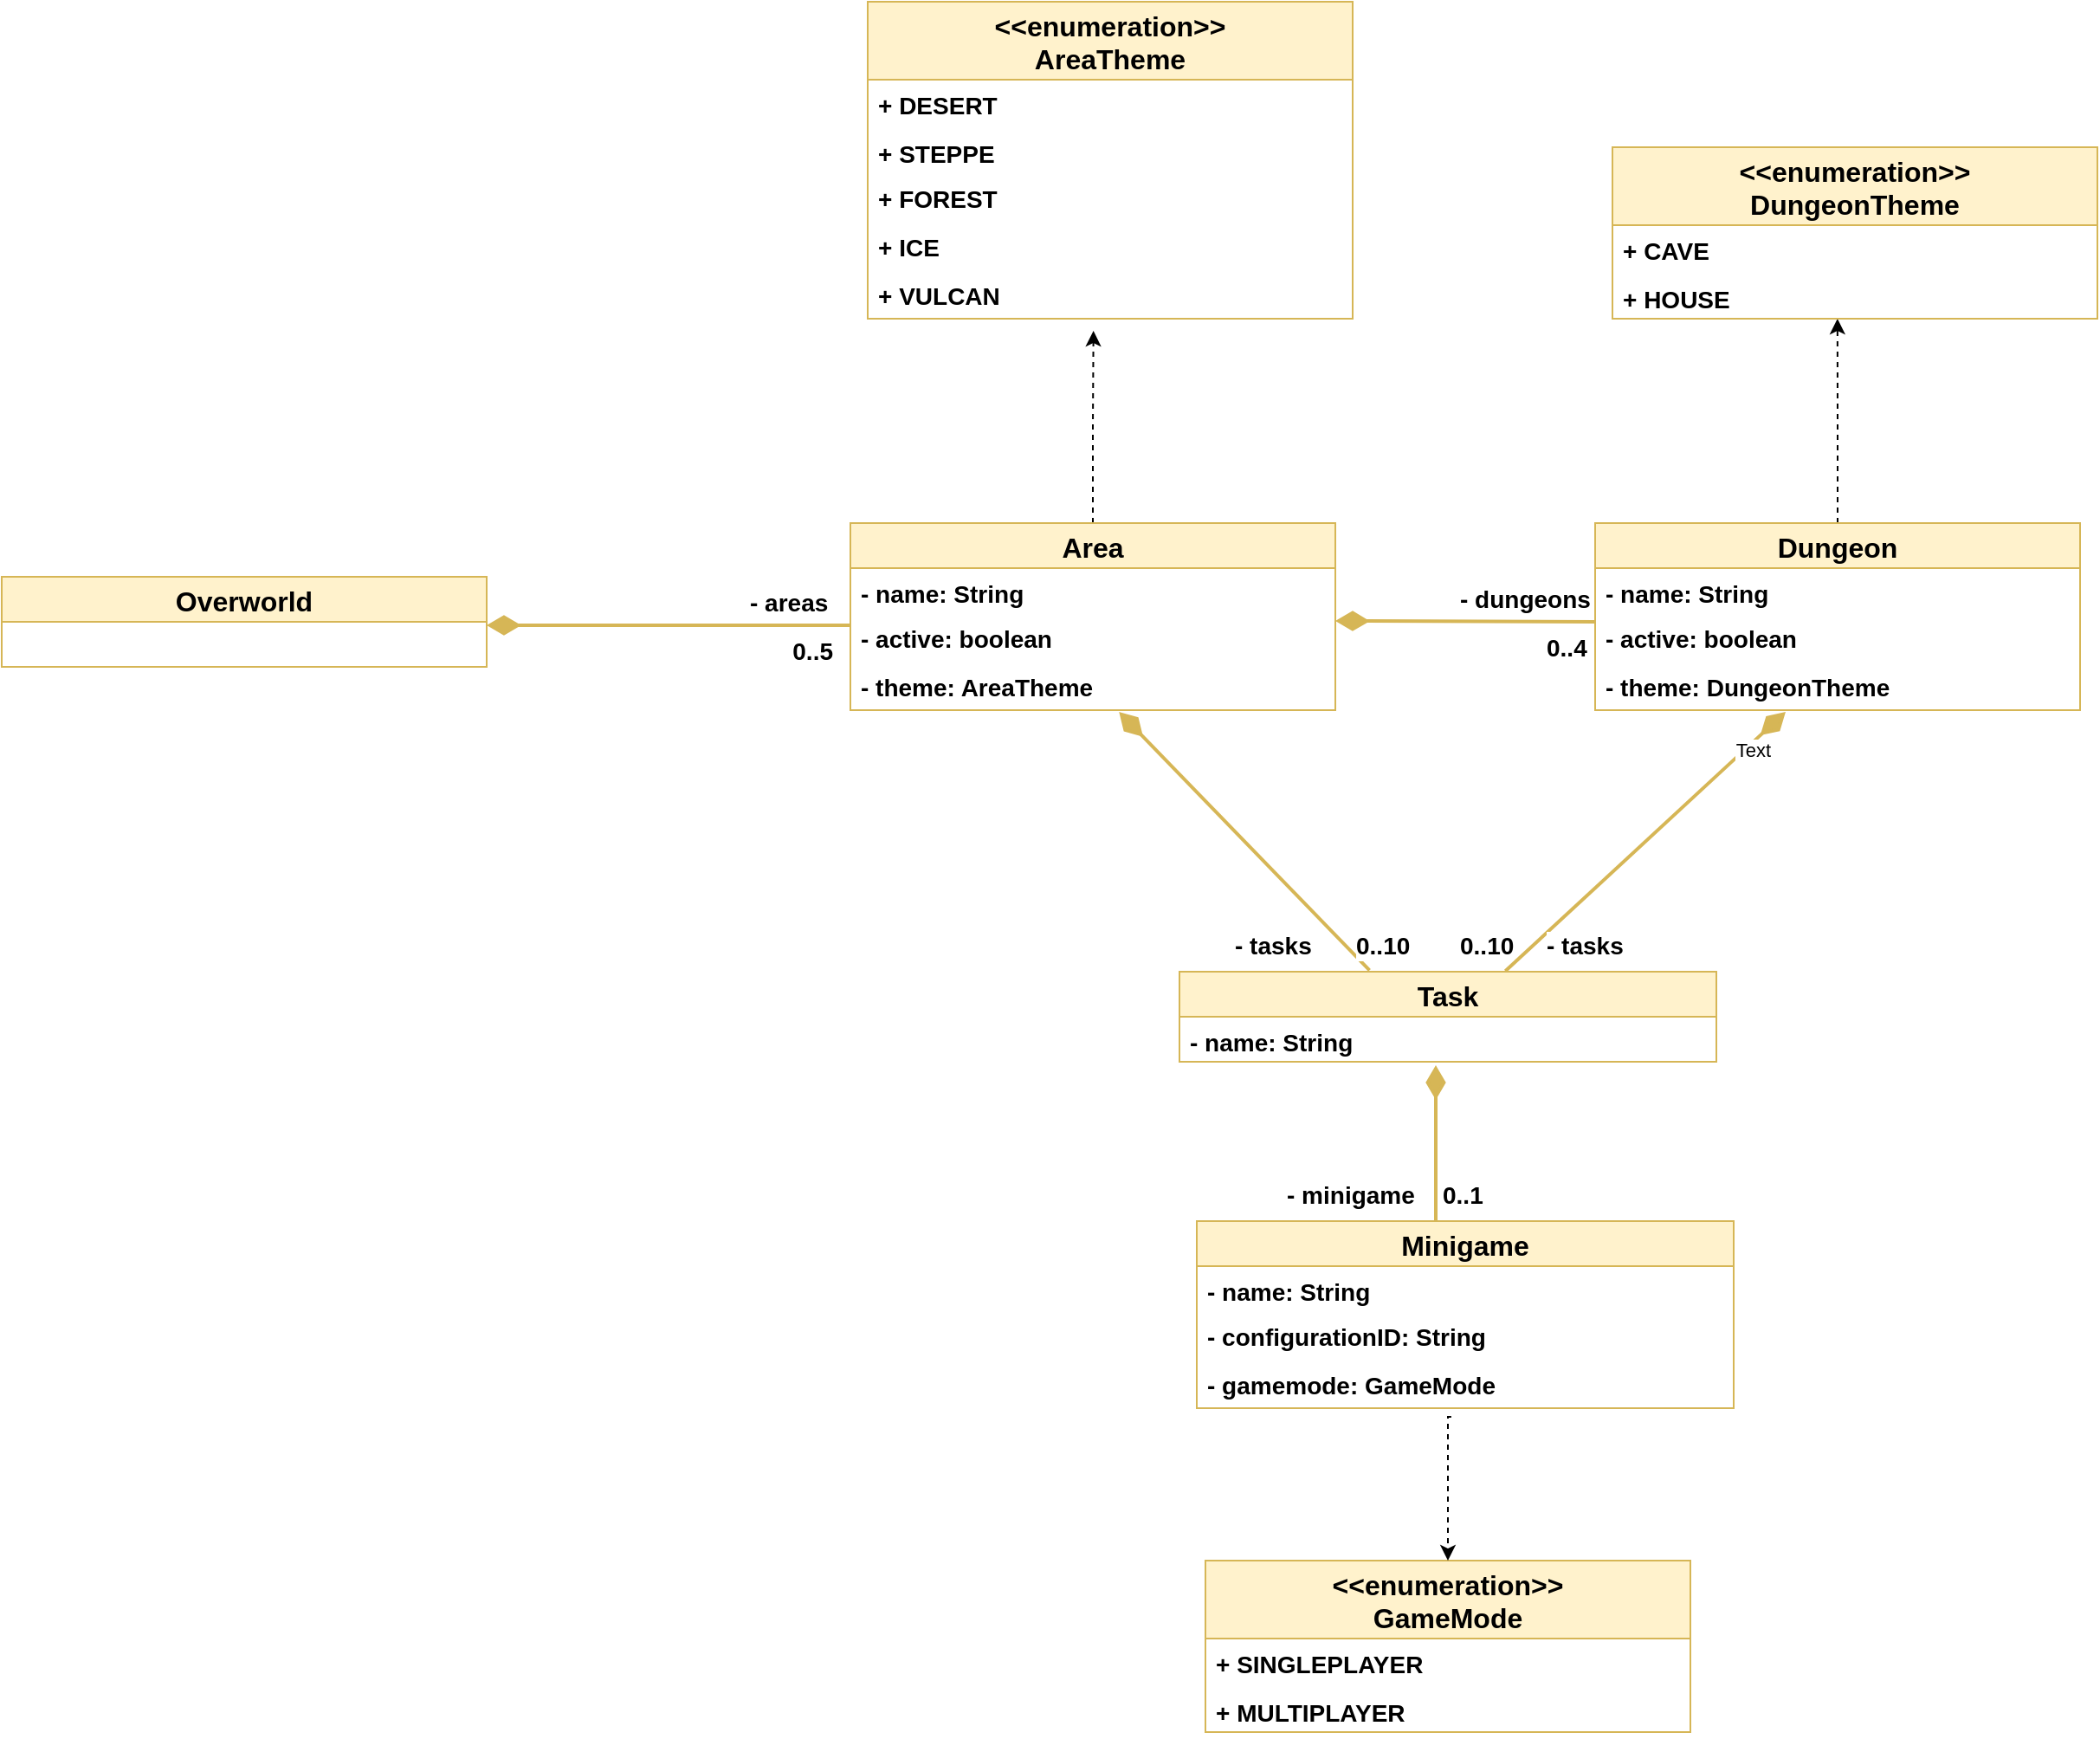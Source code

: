 <mxfile version="15.4.0" type="device"><diagram id="Trhk03IO0cePcJVsCfn0" name="Page-1"><mxGraphModel dx="1348" dy="816" grid="1" gridSize="10" guides="1" tooltips="1" connect="1" arrows="1" fold="1" page="1" pageScale="1" pageWidth="3300" pageHeight="4681" math="0" shadow="0"><root><mxCell id="0"/><mxCell id="1" parent="0"/><mxCell id="BtccCzZOTt9qQ274DKxD-7" value="Overworld" style="swimlane;fontStyle=1;childLayout=stackLayout;horizontal=1;startSize=26;fillColor=#fff2cc;horizontalStack=0;resizeParent=1;resizeParentMax=0;resizeLast=0;collapsible=1;marginBottom=0;strokeColor=#d6b656;fontSize=16;" parent="1" vertex="1"><mxGeometry x="630" y="1092" width="280" height="52" as="geometry"/></mxCell><mxCell id="x7i12IOn4CMKnLEdm9Hq-21" style="edgeStyle=orthogonalEdgeStyle;rounded=0;orthogonalLoop=1;jettySize=auto;html=1;exitX=0.5;exitY=0;exitDx=0;exitDy=0;dashed=1;" parent="1" source="Ps4X49qzIkRpTnY57xYK-1" edge="1"><mxGeometry relative="1" as="geometry"><mxPoint x="1260.333" y="950" as="targetPoint"/></mxGeometry></mxCell><mxCell id="Ps4X49qzIkRpTnY57xYK-1" value="Area" style="swimlane;fontStyle=1;childLayout=stackLayout;horizontal=1;startSize=26;fillColor=#fff2cc;horizontalStack=0;resizeParent=1;resizeParentMax=0;resizeLast=0;collapsible=1;marginBottom=0;strokeColor=#d6b656;fontSize=16;" parent="1" vertex="1"><mxGeometry x="1120" y="1061" width="280" height="108" as="geometry"/></mxCell><mxCell id="Ps4X49qzIkRpTnY57xYK-2" value="- name: String " style="text;strokeColor=none;fillColor=none;align=left;verticalAlign=top;spacingLeft=4;spacingRight=4;overflow=hidden;rotatable=0;points=[[0,0.5],[1,0.5]];portConstraint=eastwest;fontStyle=1;fontSize=14;" parent="Ps4X49qzIkRpTnY57xYK-1" vertex="1"><mxGeometry y="26" width="280" height="26" as="geometry"/></mxCell><mxCell id="Ps4X49qzIkRpTnY57xYK-3" value="- active: boolean" style="text;strokeColor=none;fillColor=none;align=left;verticalAlign=top;spacingLeft=4;spacingRight=4;overflow=hidden;rotatable=0;points=[[0,0.5],[1,0.5]];portConstraint=eastwest;fontStyle=1;fontSize=14;" parent="Ps4X49qzIkRpTnY57xYK-1" vertex="1"><mxGeometry y="52" width="280" height="28" as="geometry"/></mxCell><mxCell id="x7i12IOn4CMKnLEdm9Hq-22" value="- theme: AreaTheme" style="text;strokeColor=none;fillColor=none;align=left;verticalAlign=top;spacingLeft=4;spacingRight=4;overflow=hidden;rotatable=0;points=[[0,0.5],[1,0.5]];portConstraint=eastwest;fontStyle=1;fontSize=14;" parent="Ps4X49qzIkRpTnY57xYK-1" vertex="1"><mxGeometry y="80" width="280" height="28" as="geometry"/></mxCell><mxCell id="Ps4X49qzIkRpTnY57xYK-7" value="0..5" style="resizable=0;html=1;align=right;verticalAlign=top;labelBackgroundColor=#ffffff;fontSize=14;fontStyle=1" parent="1" connectable="0" vertex="1"><mxGeometry x="1110.0" y="1119.998" as="geometry"/></mxCell><mxCell id="Ps4X49qzIkRpTnY57xYK-9" value="" style="endArrow=none;html=1;endSize=12;startArrow=diamondThin;startSize=14;startFill=1;strokeWidth=2;fontSize=14;fillColor=#fff2cc;strokeColor=#d6b656;endFill=0;fontStyle=1;rounded=0;" parent="1" edge="1"><mxGeometry relative="1" as="geometry"><mxPoint x="910" y="1120" as="sourcePoint"/><mxPoint x="1120" y="1120" as="targetPoint"/><Array as="points"><mxPoint x="1120" y="1120"/></Array></mxGeometry></mxCell><mxCell id="x7i12IOn4CMKnLEdm9Hq-24" value="" style="edgeStyle=orthogonalEdgeStyle;rounded=0;orthogonalLoop=1;jettySize=auto;html=1;dashed=1;entryX=0.464;entryY=1;entryDx=0;entryDy=0;entryPerimeter=0;" parent="1" source="Ps4X49qzIkRpTnY57xYK-14" target="x7i12IOn4CMKnLEdm9Hq-3" edge="1"><mxGeometry relative="1" as="geometry"/></mxCell><mxCell id="Ps4X49qzIkRpTnY57xYK-14" value="Dungeon" style="swimlane;fontStyle=1;childLayout=stackLayout;horizontal=1;startSize=26;fillColor=#fff2cc;horizontalStack=0;resizeParent=1;resizeParentMax=0;resizeLast=0;collapsible=1;marginBottom=0;strokeColor=#d6b656;fontSize=16;" parent="1" vertex="1"><mxGeometry x="1550" y="1061" width="280" height="108" as="geometry"/></mxCell><mxCell id="Ps4X49qzIkRpTnY57xYK-15" value="- name: String " style="text;strokeColor=none;fillColor=none;align=left;verticalAlign=top;spacingLeft=4;spacingRight=4;overflow=hidden;rotatable=0;points=[[0,0.5],[1,0.5]];portConstraint=eastwest;fontStyle=1;fontSize=14;" parent="Ps4X49qzIkRpTnY57xYK-14" vertex="1"><mxGeometry y="26" width="280" height="26" as="geometry"/></mxCell><mxCell id="Ps4X49qzIkRpTnY57xYK-16" value="- active: boolean" style="text;strokeColor=none;fillColor=none;align=left;verticalAlign=top;spacingLeft=4;spacingRight=4;overflow=hidden;rotatable=0;points=[[0,0.5],[1,0.5]];portConstraint=eastwest;fontStyle=1;fontSize=14;" parent="Ps4X49qzIkRpTnY57xYK-14" vertex="1"><mxGeometry y="52" width="280" height="28" as="geometry"/></mxCell><mxCell id="x7i12IOn4CMKnLEdm9Hq-25" value="- theme: DungeonTheme" style="text;strokeColor=none;fillColor=none;align=left;verticalAlign=top;spacingLeft=4;spacingRight=4;overflow=hidden;rotatable=0;points=[[0,0.5],[1,0.5]];portConstraint=eastwest;fontStyle=1;fontSize=14;" parent="Ps4X49qzIkRpTnY57xYK-14" vertex="1"><mxGeometry y="80" width="280" height="28" as="geometry"/></mxCell><mxCell id="Ps4X49qzIkRpTnY57xYK-19" value="" style="endArrow=none;html=1;endSize=12;startArrow=diamondThin;startSize=14;startFill=1;strokeWidth=2;fontSize=14;fillColor=#fff2cc;strokeColor=#d6b656;endFill=0;fontStyle=1;rounded=0;" parent="1" edge="1"><mxGeometry relative="1" as="geometry"><mxPoint x="1400" y="1117.5" as="sourcePoint"/><mxPoint x="1550" y="1118" as="targetPoint"/><Array as="points"/></mxGeometry></mxCell><mxCell id="Ps4X49qzIkRpTnY57xYK-20" value="" style="resizable=0;html=1;align=left;verticalAlign=top;labelBackgroundColor=#ffffff;fontSize=14;fontStyle=1" parent="Ps4X49qzIkRpTnY57xYK-19" connectable="0" vertex="1"><mxGeometry x="-1" relative="1" as="geometry"><mxPoint x="10" y="1" as="offset"/></mxGeometry></mxCell><mxCell id="Ps4X49qzIkRpTnY57xYK-21" value="0..4" style="resizable=0;html=1;align=left;verticalAlign=top;labelBackgroundColor=#ffffff;fontSize=14;fontStyle=1" parent="1" connectable="0" vertex="1"><mxGeometry x="1520" y="1118" as="geometry"/></mxCell><mxCell id="Ps4X49qzIkRpTnY57xYK-22" value="&lt;div style=&quot;text-align: right&quot;&gt;&lt;font face=&quot;helvetica&quot;&gt;&lt;span style=&quot;font-size: 14px ; background-color: rgb(255 , 255 , 255)&quot;&gt;&lt;b&gt;- areas&lt;/b&gt;&lt;/span&gt;&lt;/font&gt;&lt;/div&gt;" style="text;whiteSpace=wrap;html=1;" parent="1" vertex="1"><mxGeometry x="1060" y="1092" width="120" height="30" as="geometry"/></mxCell><mxCell id="Ps4X49qzIkRpTnY57xYK-23" value="&lt;span style=&quot;color: rgb(0 , 0 , 0) ; font-family: &amp;#34;helvetica&amp;#34; ; font-size: 14px ; font-style: normal ; font-weight: 700 ; letter-spacing: normal ; text-align: right ; text-indent: 0px ; text-transform: none ; word-spacing: 0px ; background-color: rgb(255 , 255 , 255) ; display: inline ; float: none&quot;&gt;- dungeons&lt;/span&gt;" style="text;whiteSpace=wrap;html=1;" parent="1" vertex="1"><mxGeometry x="1470" y="1090" width="120" height="30" as="geometry"/></mxCell><mxCell id="Ps4X49qzIkRpTnY57xYK-24" value="Task" style="swimlane;fontStyle=1;childLayout=stackLayout;horizontal=1;startSize=26;fillColor=#fff2cc;horizontalStack=0;resizeParent=1;resizeParentMax=0;resizeLast=0;collapsible=1;marginBottom=0;strokeColor=#d6b656;fontSize=16;" parent="1" vertex="1"><mxGeometry x="1310" y="1320" width="310" height="52" as="geometry"/></mxCell><mxCell id="Ps4X49qzIkRpTnY57xYK-25" value="- name: String " style="text;strokeColor=none;fillColor=none;align=left;verticalAlign=top;spacingLeft=4;spacingRight=4;overflow=hidden;rotatable=0;points=[[0,0.5],[1,0.5]];portConstraint=eastwest;fontStyle=1;fontSize=14;" parent="Ps4X49qzIkRpTnY57xYK-24" vertex="1"><mxGeometry y="26" width="310" height="26" as="geometry"/></mxCell><mxCell id="Ps4X49qzIkRpTnY57xYK-30" value="" style="endArrow=none;html=1;endSize=12;startArrow=diamondThin;startSize=14;startFill=1;strokeWidth=2;fontSize=14;fillColor=#fff2cc;strokeColor=#d6b656;endFill=0;fontStyle=1;rounded=0;entryX=0.354;entryY=-0.015;entryDx=0;entryDy=0;exitX=0.554;exitY=1.036;exitDx=0;exitDy=0;exitPerimeter=0;entryPerimeter=0;" parent="1" source="x7i12IOn4CMKnLEdm9Hq-22" target="Ps4X49qzIkRpTnY57xYK-24" edge="1"><mxGeometry relative="1" as="geometry"><mxPoint x="1270.08" y="1191.012" as="sourcePoint"/><mxPoint x="1810" y="1310.5" as="targetPoint"/><Array as="points"/></mxGeometry></mxCell><mxCell id="Ps4X49qzIkRpTnY57xYK-32" value="" style="endArrow=none;html=1;endSize=12;startArrow=diamondThin;startSize=14;startFill=1;strokeWidth=2;fontSize=14;fillColor=#fff2cc;strokeColor=#d6b656;endFill=0;fontStyle=1;rounded=0;entryX=0.607;entryY=-0.007;entryDx=0;entryDy=0;entryPerimeter=0;" parent="1" target="Ps4X49qzIkRpTnY57xYK-24" edge="1"><mxGeometry relative="1" as="geometry"><mxPoint x="1660" y="1170" as="sourcePoint"/><mxPoint x="1759.52" y="1346.95" as="targetPoint"/><Array as="points"/></mxGeometry></mxCell><mxCell id="x7i12IOn4CMKnLEdm9Hq-26" value="Text" style="edgeLabel;html=1;align=center;verticalAlign=middle;resizable=0;points=[];" parent="Ps4X49qzIkRpTnY57xYK-32" vertex="1" connectable="0"><mxGeometry x="-0.742" y="3" relative="1" as="geometry"><mxPoint as="offset"/></mxGeometry></mxCell><mxCell id="Ps4X49qzIkRpTnY57xYK-35" value="&lt;span style=&quot;color: rgb(0 , 0 , 0) ; font-family: &amp;#34;helvetica&amp;#34; ; font-size: 14px ; font-style: normal ; font-weight: 700 ; letter-spacing: normal ; text-align: right ; text-indent: 0px ; text-transform: none ; word-spacing: 0px ; background-color: rgb(255 , 255 , 255) ; display: inline ; float: none&quot;&gt;- tasks&lt;/span&gt;" style="text;whiteSpace=wrap;html=1;" parent="1" vertex="1"><mxGeometry x="1340" y="1290" width="120" height="30" as="geometry"/></mxCell><mxCell id="Ps4X49qzIkRpTnY57xYK-42" value="0..10" style="resizable=0;html=1;align=left;verticalAlign=top;labelBackgroundColor=#ffffff;fontSize=14;fontStyle=1" parent="1" connectable="0" vertex="1"><mxGeometry x="1410" y="1290.002" as="geometry"/></mxCell><mxCell id="Ps4X49qzIkRpTnY57xYK-43" value="0..10" style="resizable=0;html=1;align=left;verticalAlign=top;labelBackgroundColor=#ffffff;fontSize=14;fontStyle=1" parent="1" connectable="0" vertex="1"><mxGeometry x="1470" y="1290.002" as="geometry"/></mxCell><mxCell id="Ps4X49qzIkRpTnY57xYK-44" value="Minigame" style="swimlane;fontStyle=1;childLayout=stackLayout;horizontal=1;startSize=26;fillColor=#fff2cc;horizontalStack=0;resizeParent=1;resizeParentMax=0;resizeLast=0;collapsible=1;marginBottom=0;strokeColor=#d6b656;fontSize=16;" parent="1" vertex="1"><mxGeometry x="1320" y="1464" width="310" height="108" as="geometry"/></mxCell><mxCell id="Ps4X49qzIkRpTnY57xYK-45" value="- name: String" style="text;strokeColor=none;fillColor=none;align=left;verticalAlign=top;spacingLeft=4;spacingRight=4;overflow=hidden;rotatable=0;points=[[0,0.5],[1,0.5]];portConstraint=eastwest;fontStyle=1;fontSize=14;" parent="Ps4X49qzIkRpTnY57xYK-44" vertex="1"><mxGeometry y="26" width="310" height="26" as="geometry"/></mxCell><mxCell id="Ps4X49qzIkRpTnY57xYK-46" value="- configurationID: String" style="text;strokeColor=none;fillColor=none;align=left;verticalAlign=top;spacingLeft=4;spacingRight=4;overflow=hidden;rotatable=0;points=[[0,0.5],[1,0.5]];portConstraint=eastwest;fontStyle=1;fontSize=14;" parent="Ps4X49qzIkRpTnY57xYK-44" vertex="1"><mxGeometry y="52" width="310" height="28" as="geometry"/></mxCell><mxCell id="x7i12IOn4CMKnLEdm9Hq-28" value="- gamemode: GameMode" style="text;strokeColor=none;fillColor=none;align=left;verticalAlign=top;spacingLeft=4;spacingRight=4;overflow=hidden;rotatable=0;points=[[0,0.5],[1,0.5]];portConstraint=eastwest;fontStyle=1;fontSize=14;" parent="Ps4X49qzIkRpTnY57xYK-44" vertex="1"><mxGeometry y="80" width="310" height="28" as="geometry"/></mxCell><mxCell id="Ps4X49qzIkRpTnY57xYK-50" value="" style="endArrow=none;html=1;endSize=12;startArrow=diamondThin;startSize=14;startFill=1;strokeWidth=2;fontSize=14;fillColor=#fff2cc;strokeColor=#d6b656;endFill=0;fontStyle=1;rounded=0;entryX=0.607;entryY=-0.007;entryDx=0;entryDy=0;entryPerimeter=0;" parent="1" edge="1"><mxGeometry relative="1" as="geometry"><mxPoint x="1458" y="1374" as="sourcePoint"/><mxPoint x="1458" y="1463.998" as="targetPoint"/><Array as="points"/></mxGeometry></mxCell><mxCell id="Ps4X49qzIkRpTnY57xYK-52" value="0..1" style="resizable=0;html=1;align=left;verticalAlign=top;labelBackgroundColor=#ffffff;fontSize=14;fontStyle=1" parent="1" connectable="0" vertex="1"><mxGeometry x="1460" y="1434.002" as="geometry"/></mxCell><mxCell id="Ps4X49qzIkRpTnY57xYK-53" value="&lt;span style=&quot;color: rgb(0 , 0 , 0) ; font-family: &amp;#34;helvetica&amp;#34; ; font-size: 14px ; font-style: normal ; font-weight: 700 ; letter-spacing: normal ; text-align: right ; text-indent: 0px ; text-transform: none ; word-spacing: 0px ; background-color: rgb(255 , 255 , 255) ; display: inline ; float: none&quot;&gt;- minigame&lt;/span&gt;" style="text;whiteSpace=wrap;html=1;" parent="1" vertex="1"><mxGeometry x="1370" y="1434" width="80" height="30" as="geometry"/></mxCell><mxCell id="1oNjJi6m0oy2ojK_dOso-2" value="&lt;meta charset=&quot;utf-8&quot;&gt;&lt;span style=&quot;color: rgb(0, 0, 0); font-family: helvetica; font-size: 14px; font-style: normal; font-weight: 700; letter-spacing: normal; text-align: right; text-indent: 0px; text-transform: none; word-spacing: 0px; background-color: rgb(255, 255, 255); display: inline; float: none;&quot;&gt;- tasks&lt;/span&gt;" style="text;whiteSpace=wrap;html=1;" parent="1" vertex="1"><mxGeometry x="1520" y="1290" width="70" height="30" as="geometry"/></mxCell><object label="&lt;&lt;enumeration&gt;&gt;&#10;AreaTheme" id="rAiVpovg1wDFQcZ0PbbZ-1"><mxCell style="swimlane;fontStyle=1;childLayout=stackLayout;horizontal=1;startSize=45;fillColor=#fff2cc;horizontalStack=0;resizeParent=1;resizeParentMax=0;resizeLast=0;collapsible=1;marginBottom=0;strokeColor=#d6b656;fontSize=16;strokeWidth=1;fixDash=0;autosize=0;expand=1;metaEdit=0;resizeWidth=1;resizeHeight=1;arcSize=15;" parent="1" vertex="1"><mxGeometry x="1130" y="760" width="280" height="183" as="geometry"><mxRectangle x="1130" y="790" width="170" height="40" as="alternateBounds"/></mxGeometry></mxCell></object><mxCell id="rAiVpovg1wDFQcZ0PbbZ-8" value="+ DESERT" style="text;strokeColor=none;fillColor=none;align=left;verticalAlign=top;spacingLeft=4;spacingRight=4;overflow=hidden;rotatable=0;points=[[0,0.5],[1,0.5]];portConstraint=eastwest;fontStyle=1;fontSize=14;" parent="rAiVpovg1wDFQcZ0PbbZ-1" vertex="1"><mxGeometry y="45" width="280" height="28" as="geometry"/></mxCell><mxCell id="rAiVpovg1wDFQcZ0PbbZ-2" value="+ STEPPE" style="text;strokeColor=none;fillColor=none;align=left;verticalAlign=top;spacingLeft=4;spacingRight=4;overflow=hidden;rotatable=0;points=[[0,0.5],[1,0.5]];portConstraint=eastwest;fontStyle=1;fontSize=14;" parent="rAiVpovg1wDFQcZ0PbbZ-1" vertex="1"><mxGeometry y="73" width="280" height="26" as="geometry"/></mxCell><mxCell id="rAiVpovg1wDFQcZ0PbbZ-3" value="+ FOREST" style="text;strokeColor=none;fillColor=none;align=left;verticalAlign=top;spacingLeft=4;spacingRight=4;overflow=hidden;rotatable=0;points=[[0,0.5],[1,0.5]];portConstraint=eastwest;fontStyle=1;fontSize=14;" parent="rAiVpovg1wDFQcZ0PbbZ-1" vertex="1"><mxGeometry y="99" width="280" height="28" as="geometry"/></mxCell><mxCell id="rAiVpovg1wDFQcZ0PbbZ-10" value="+ ICE" style="text;strokeColor=none;fillColor=none;align=left;verticalAlign=top;spacingLeft=4;spacingRight=4;overflow=hidden;rotatable=0;points=[[0,0.5],[1,0.5]];portConstraint=eastwest;fontStyle=1;fontSize=14;" parent="rAiVpovg1wDFQcZ0PbbZ-1" vertex="1"><mxGeometry y="127" width="280" height="28" as="geometry"/></mxCell><mxCell id="rAiVpovg1wDFQcZ0PbbZ-11" value="+ VULCAN" style="text;strokeColor=none;fillColor=none;align=left;verticalAlign=top;spacingLeft=4;spacingRight=4;overflow=hidden;rotatable=0;points=[[0,0.5],[1,0.5]];portConstraint=eastwest;fontStyle=1;fontSize=14;" parent="rAiVpovg1wDFQcZ0PbbZ-1" vertex="1"><mxGeometry y="155" width="280" height="28" as="geometry"/></mxCell><object label="&lt;&lt;enumeration&gt;&gt;&#10;DungeonTheme" id="x7i12IOn4CMKnLEdm9Hq-1"><mxCell style="swimlane;fontStyle=1;childLayout=stackLayout;horizontal=1;startSize=45;fillColor=#fff2cc;horizontalStack=0;resizeParent=1;resizeParentMax=0;resizeLast=0;collapsible=1;marginBottom=0;strokeColor=#d6b656;fontSize=16;strokeWidth=1;fixDash=0;autosize=0;expand=1;metaEdit=0;resizeWidth=1;resizeHeight=1;arcSize=15;" parent="1" vertex="1"><mxGeometry x="1560" y="844" width="280" height="99" as="geometry"><mxRectangle x="1130" y="790" width="170" height="40" as="alternateBounds"/></mxGeometry></mxCell></object><mxCell id="x7i12IOn4CMKnLEdm9Hq-2" value="+ CAVE" style="text;strokeColor=none;fillColor=none;align=left;verticalAlign=top;spacingLeft=4;spacingRight=4;overflow=hidden;rotatable=0;points=[[0,0.5],[1,0.5]];portConstraint=eastwest;fontStyle=1;fontSize=14;" parent="x7i12IOn4CMKnLEdm9Hq-1" vertex="1"><mxGeometry y="45" width="280" height="28" as="geometry"/></mxCell><mxCell id="x7i12IOn4CMKnLEdm9Hq-3" value="+ HOUSE" style="text;strokeColor=none;fillColor=none;align=left;verticalAlign=top;spacingLeft=4;spacingRight=4;overflow=hidden;rotatable=0;points=[[0,0.5],[1,0.5]];portConstraint=eastwest;fontStyle=1;fontSize=14;" parent="x7i12IOn4CMKnLEdm9Hq-1" vertex="1"><mxGeometry y="73" width="280" height="26" as="geometry"/></mxCell><object label="&lt;&lt;enumeration&gt;&gt;&#10;GameMode" id="x7i12IOn4CMKnLEdm9Hq-9"><mxCell style="swimlane;fontStyle=1;childLayout=stackLayout;horizontal=1;startSize=45;fillColor=#fff2cc;horizontalStack=0;resizeParent=1;resizeParentMax=0;resizeLast=0;collapsible=1;marginBottom=0;strokeColor=#d6b656;fontSize=16;strokeWidth=1;fixDash=0;autosize=0;expand=1;metaEdit=0;resizeWidth=1;resizeHeight=1;arcSize=15;" parent="1" vertex="1"><mxGeometry x="1325" y="1660" width="280" height="99" as="geometry"><mxRectangle x="1130" y="790" width="170" height="40" as="alternateBounds"/></mxGeometry></mxCell></object><mxCell id="x7i12IOn4CMKnLEdm9Hq-10" value="+ SINGLEPLAYER" style="text;strokeColor=none;fillColor=none;align=left;verticalAlign=top;spacingLeft=4;spacingRight=4;overflow=hidden;rotatable=0;points=[[0,0.5],[1,0.5]];portConstraint=eastwest;fontStyle=1;fontSize=14;" parent="x7i12IOn4CMKnLEdm9Hq-9" vertex="1"><mxGeometry y="45" width="280" height="28" as="geometry"/></mxCell><mxCell id="x7i12IOn4CMKnLEdm9Hq-11" value="+ MULTIPLAYER" style="text;strokeColor=none;fillColor=none;align=left;verticalAlign=top;spacingLeft=4;spacingRight=4;overflow=hidden;rotatable=0;points=[[0,0.5],[1,0.5]];portConstraint=eastwest;fontStyle=1;fontSize=14;" parent="x7i12IOn4CMKnLEdm9Hq-9" vertex="1"><mxGeometry y="73" width="280" height="26" as="geometry"/></mxCell><mxCell id="x7i12IOn4CMKnLEdm9Hq-30" value="" style="edgeStyle=orthogonalEdgeStyle;rounded=0;orthogonalLoop=1;jettySize=auto;html=1;dashed=1;entryX=0.5;entryY=0;entryDx=0;entryDy=0;exitX=0.474;exitY=1.179;exitDx=0;exitDy=0;exitPerimeter=0;" parent="1" source="x7i12IOn4CMKnLEdm9Hq-28" target="x7i12IOn4CMKnLEdm9Hq-9" edge="1"><mxGeometry relative="1" as="geometry"><mxPoint x="1740" y="1678" as="sourcePoint"/><mxPoint x="1739.92" y="1560" as="targetPoint"/><Array as="points"><mxPoint x="1465" y="1577"/></Array></mxGeometry></mxCell></root></mxGraphModel></diagram></mxfile>